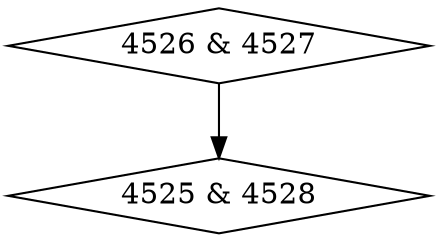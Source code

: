 digraph {
0 [label = "4525 & 4528", shape = diamond];
1 [label = "4526 & 4527", shape = diamond];
1->0;
}
